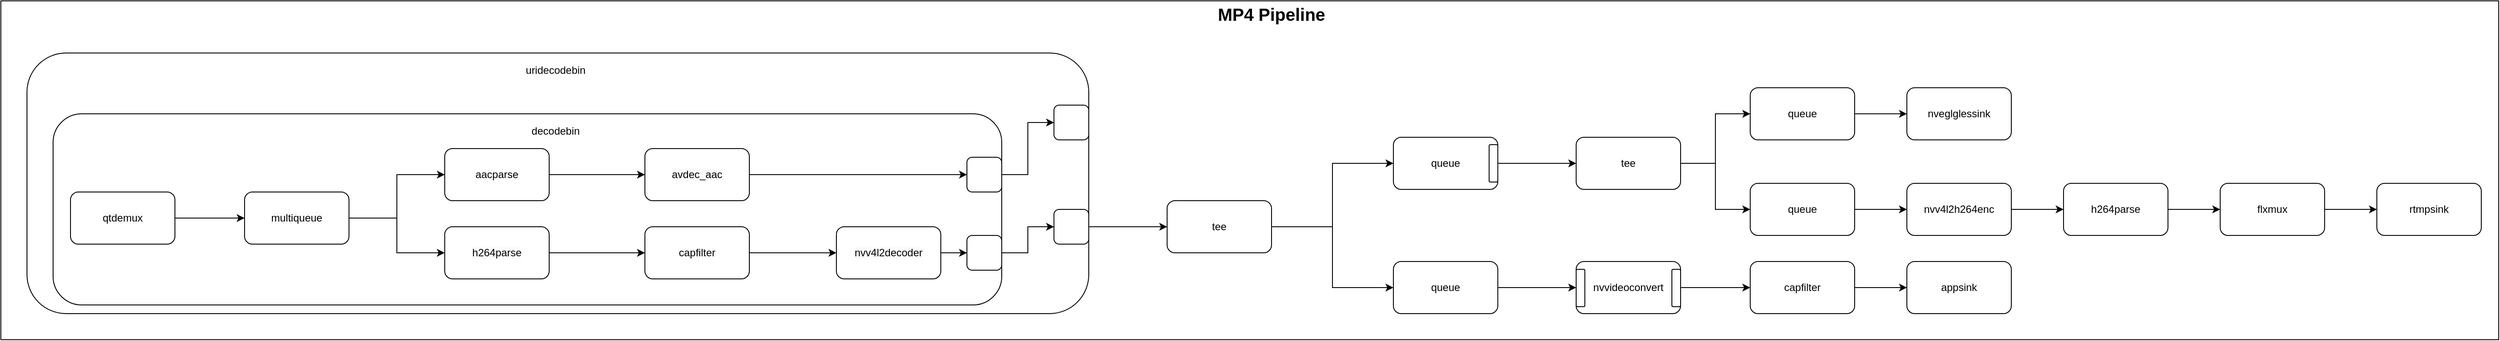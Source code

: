 <mxfile version="20.8.18" type="device" pages="3"><diagram name="uridecodebin-mp4" id="toqOOrxfBgT-9DLjGlTP"><mxGraphModel dx="2796" dy="1153" grid="1" gridSize="10" guides="1" tooltips="1" connect="1" arrows="1" fold="1" page="1" pageScale="1" pageWidth="850" pageHeight="1100" math="0" shadow="0"><root><mxCell id="0"/><mxCell id="1" parent="0"/><mxCell id="U1ONyb5H_B7vG9m-cHvO-68" value="" style="rounded=0;whiteSpace=wrap;html=1;" parent="1" vertex="1"><mxGeometry x="-330" y="130" width="2870" height="390" as="geometry"/></mxCell><mxCell id="U1ONyb5H_B7vG9m-cHvO-1" value="" style="rounded=1;whiteSpace=wrap;html=1;" parent="1" vertex="1"><mxGeometry x="-300" y="190" width="1220" height="300" as="geometry"/></mxCell><mxCell id="U1ONyb5H_B7vG9m-cHvO-2" value="" style="rounded=1;whiteSpace=wrap;html=1;" parent="1" vertex="1"><mxGeometry x="-270" y="260" width="1090" height="220" as="geometry"/></mxCell><mxCell id="U1ONyb5H_B7vG9m-cHvO-16" value="" style="rounded=1;whiteSpace=wrap;html=1;" parent="1" vertex="1"><mxGeometry x="780" y="310" width="40" height="40" as="geometry"/></mxCell><mxCell id="U1ONyb5H_B7vG9m-cHvO-17" value="" style="rounded=1;whiteSpace=wrap;html=1;" parent="1" vertex="1"><mxGeometry x="780" y="400" width="40" height="40" as="geometry"/></mxCell><mxCell id="U1ONyb5H_B7vG9m-cHvO-19" style="edgeStyle=orthogonalEdgeStyle;rounded=0;orthogonalLoop=1;jettySize=auto;html=1;exitX=1;exitY=0.5;exitDx=0;exitDy=0;" parent="1" source="U1ONyb5H_B7vG9m-cHvO-164" target="U1ONyb5H_B7vG9m-cHvO-17" edge="1"><mxGeometry relative="1" as="geometry"><mxPoint x="750" y="419.941" as="sourcePoint"/></mxGeometry></mxCell><mxCell id="U1ONyb5H_B7vG9m-cHvO-21" value="" style="rounded=1;whiteSpace=wrap;html=1;" parent="1" vertex="1"><mxGeometry x="880" y="250" width="40" height="40" as="geometry"/></mxCell><mxCell id="U1ONyb5H_B7vG9m-cHvO-23" style="edgeStyle=orthogonalEdgeStyle;rounded=0;orthogonalLoop=1;jettySize=auto;html=1;entryX=0;entryY=0.5;entryDx=0;entryDy=0;" parent="1" source="U1ONyb5H_B7vG9m-cHvO-16" target="U1ONyb5H_B7vG9m-cHvO-21" edge="1"><mxGeometry relative="1" as="geometry"/></mxCell><mxCell id="U1ONyb5H_B7vG9m-cHvO-22" value="" style="rounded=1;whiteSpace=wrap;html=1;" parent="1" vertex="1"><mxGeometry x="880" y="370" width="40" height="40" as="geometry"/></mxCell><mxCell id="U1ONyb5H_B7vG9m-cHvO-24" style="edgeStyle=orthogonalEdgeStyle;rounded=0;orthogonalLoop=1;jettySize=auto;html=1;entryX=0;entryY=0.5;entryDx=0;entryDy=0;" parent="1" source="U1ONyb5H_B7vG9m-cHvO-17" target="U1ONyb5H_B7vG9m-cHvO-22" edge="1"><mxGeometry relative="1" as="geometry"/></mxCell><mxCell id="U1ONyb5H_B7vG9m-cHvO-25" value="tee" style="rounded=1;whiteSpace=wrap;html=1;" parent="1" vertex="1"><mxGeometry x="1010" y="360" width="120" height="60" as="geometry"/></mxCell><mxCell id="U1ONyb5H_B7vG9m-cHvO-26" style="edgeStyle=orthogonalEdgeStyle;rounded=0;orthogonalLoop=1;jettySize=auto;html=1;entryX=0;entryY=0.5;entryDx=0;entryDy=0;" parent="1" source="U1ONyb5H_B7vG9m-cHvO-22" target="U1ONyb5H_B7vG9m-cHvO-25" edge="1"><mxGeometry relative="1" as="geometry"/></mxCell><mxCell id="U1ONyb5H_B7vG9m-cHvO-27" value="uridecodebin" style="text;html=1;strokeColor=none;fillColor=none;align=center;verticalAlign=middle;whiteSpace=wrap;rounded=0;" parent="1" vertex="1"><mxGeometry x="230" y="190" width="155" height="40" as="geometry"/></mxCell><mxCell id="U1ONyb5H_B7vG9m-cHvO-28" value="decodebin" style="text;html=1;strokeColor=none;fillColor=none;align=center;verticalAlign=middle;whiteSpace=wrap;rounded=0;" parent="1" vertex="1"><mxGeometry x="230" y="260" width="155" height="40" as="geometry"/></mxCell><mxCell id="U1ONyb5H_B7vG9m-cHvO-30" value="queue" style="rounded=1;whiteSpace=wrap;html=1;" parent="1" vertex="1"><mxGeometry x="1270" y="287" width="120" height="60" as="geometry"/></mxCell><mxCell id="U1ONyb5H_B7vG9m-cHvO-33" style="edgeStyle=orthogonalEdgeStyle;rounded=0;orthogonalLoop=1;jettySize=auto;html=1;entryX=0;entryY=0.5;entryDx=0;entryDy=0;" parent="1" source="U1ONyb5H_B7vG9m-cHvO-25" target="U1ONyb5H_B7vG9m-cHvO-30" edge="1"><mxGeometry relative="1" as="geometry"/></mxCell><mxCell id="U1ONyb5H_B7vG9m-cHvO-31" value="queue" style="rounded=1;whiteSpace=wrap;html=1;" parent="1" vertex="1"><mxGeometry x="1270" y="430" width="120" height="60" as="geometry"/></mxCell><mxCell id="U1ONyb5H_B7vG9m-cHvO-34" style="edgeStyle=orthogonalEdgeStyle;rounded=0;orthogonalLoop=1;jettySize=auto;html=1;entryX=0;entryY=0.5;entryDx=0;entryDy=0;" parent="1" source="U1ONyb5H_B7vG9m-cHvO-25" target="U1ONyb5H_B7vG9m-cHvO-31" edge="1"><mxGeometry relative="1" as="geometry"/></mxCell><mxCell id="U1ONyb5H_B7vG9m-cHvO-36" value="tee" style="rounded=1;whiteSpace=wrap;html=1;" parent="1" vertex="1"><mxGeometry x="1480" y="287" width="120" height="60" as="geometry"/></mxCell><mxCell id="U1ONyb5H_B7vG9m-cHvO-37" style="edgeStyle=orthogonalEdgeStyle;rounded=0;orthogonalLoop=1;jettySize=auto;html=1;entryX=0;entryY=0.5;entryDx=0;entryDy=0;" parent="1" source="U1ONyb5H_B7vG9m-cHvO-30" target="U1ONyb5H_B7vG9m-cHvO-36" edge="1"><mxGeometry relative="1" as="geometry"/></mxCell><mxCell id="U1ONyb5H_B7vG9m-cHvO-38" value="nvvideoconvert" style="rounded=1;whiteSpace=wrap;html=1;" parent="1" vertex="1"><mxGeometry x="1480" y="430" width="120" height="60" as="geometry"/></mxCell><mxCell id="U1ONyb5H_B7vG9m-cHvO-39" style="edgeStyle=orthogonalEdgeStyle;rounded=0;orthogonalLoop=1;jettySize=auto;html=1;entryX=0;entryY=0.5;entryDx=0;entryDy=0;" parent="1" source="U1ONyb5H_B7vG9m-cHvO-31" target="U1ONyb5H_B7vG9m-cHvO-38" edge="1"><mxGeometry relative="1" as="geometry"/></mxCell><mxCell id="U1ONyb5H_B7vG9m-cHvO-40" value="nveglglessink" style="rounded=1;whiteSpace=wrap;html=1;" parent="1" vertex="1"><mxGeometry x="1860" y="230" width="120" height="60" as="geometry"/></mxCell><mxCell id="U1ONyb5H_B7vG9m-cHvO-41" value="capfilter" style="rounded=1;whiteSpace=wrap;html=1;" parent="1" vertex="1"><mxGeometry x="1680" y="430" width="120" height="60" as="geometry"/></mxCell><mxCell id="U1ONyb5H_B7vG9m-cHvO-59" style="edgeStyle=orthogonalEdgeStyle;rounded=0;orthogonalLoop=1;jettySize=auto;html=1;" parent="1" source="U1ONyb5H_B7vG9m-cHvO-38" target="U1ONyb5H_B7vG9m-cHvO-41" edge="1"><mxGeometry relative="1" as="geometry"/></mxCell><mxCell id="U1ONyb5H_B7vG9m-cHvO-50" style="edgeStyle=orthogonalEdgeStyle;rounded=0;orthogonalLoop=1;jettySize=auto;html=1;entryX=0;entryY=0.5;entryDx=0;entryDy=0;" parent="1" source="U1ONyb5H_B7vG9m-cHvO-46" target="U1ONyb5H_B7vG9m-cHvO-40" edge="1"><mxGeometry relative="1" as="geometry"/></mxCell><mxCell id="U1ONyb5H_B7vG9m-cHvO-46" value="queue" style="rounded=1;whiteSpace=wrap;html=1;" parent="1" vertex="1"><mxGeometry x="1680" y="230" width="120" height="60" as="geometry"/></mxCell><mxCell id="U1ONyb5H_B7vG9m-cHvO-48" style="edgeStyle=orthogonalEdgeStyle;rounded=0;orthogonalLoop=1;jettySize=auto;html=1;entryX=0;entryY=0.5;entryDx=0;entryDy=0;" parent="1" source="U1ONyb5H_B7vG9m-cHvO-36" target="U1ONyb5H_B7vG9m-cHvO-46" edge="1"><mxGeometry relative="1" as="geometry"/></mxCell><mxCell id="U1ONyb5H_B7vG9m-cHvO-47" value="queue" style="rounded=1;whiteSpace=wrap;html=1;" parent="1" vertex="1"><mxGeometry x="1680" y="340" width="120" height="60" as="geometry"/></mxCell><mxCell id="U1ONyb5H_B7vG9m-cHvO-49" style="edgeStyle=orthogonalEdgeStyle;rounded=0;orthogonalLoop=1;jettySize=auto;html=1;" parent="1" source="U1ONyb5H_B7vG9m-cHvO-36" target="U1ONyb5H_B7vG9m-cHvO-47" edge="1"><mxGeometry relative="1" as="geometry"/></mxCell><mxCell id="U1ONyb5H_B7vG9m-cHvO-51" value="nvv4l2h264enc" style="rounded=1;whiteSpace=wrap;html=1;" parent="1" vertex="1"><mxGeometry x="1860" y="340" width="120" height="60" as="geometry"/></mxCell><mxCell id="U1ONyb5H_B7vG9m-cHvO-52" style="edgeStyle=orthogonalEdgeStyle;rounded=0;orthogonalLoop=1;jettySize=auto;html=1;entryX=0;entryY=0.5;entryDx=0;entryDy=0;" parent="1" source="U1ONyb5H_B7vG9m-cHvO-47" target="U1ONyb5H_B7vG9m-cHvO-51" edge="1"><mxGeometry relative="1" as="geometry"/></mxCell><mxCell id="U1ONyb5H_B7vG9m-cHvO-53" value="h264parse" style="rounded=1;whiteSpace=wrap;html=1;" parent="1" vertex="1"><mxGeometry x="2040" y="340" width="120" height="60" as="geometry"/></mxCell><mxCell id="U1ONyb5H_B7vG9m-cHvO-54" style="edgeStyle=orthogonalEdgeStyle;rounded=0;orthogonalLoop=1;jettySize=auto;html=1;" parent="1" source="U1ONyb5H_B7vG9m-cHvO-51" target="U1ONyb5H_B7vG9m-cHvO-53" edge="1"><mxGeometry relative="1" as="geometry"/></mxCell><mxCell id="U1ONyb5H_B7vG9m-cHvO-55" value="flxmux" style="rounded=1;whiteSpace=wrap;html=1;" parent="1" vertex="1"><mxGeometry x="2220" y="340" width="120" height="60" as="geometry"/></mxCell><mxCell id="U1ONyb5H_B7vG9m-cHvO-57" style="edgeStyle=orthogonalEdgeStyle;rounded=0;orthogonalLoop=1;jettySize=auto;html=1;entryX=0;entryY=0.5;entryDx=0;entryDy=0;" parent="1" source="U1ONyb5H_B7vG9m-cHvO-53" target="U1ONyb5H_B7vG9m-cHvO-55" edge="1"><mxGeometry relative="1" as="geometry"/></mxCell><mxCell id="U1ONyb5H_B7vG9m-cHvO-56" value="rtmpsink" style="rounded=1;whiteSpace=wrap;html=1;" parent="1" vertex="1"><mxGeometry x="2400" y="340" width="120" height="60" as="geometry"/></mxCell><mxCell id="U1ONyb5H_B7vG9m-cHvO-58" style="edgeStyle=orthogonalEdgeStyle;rounded=0;orthogonalLoop=1;jettySize=auto;html=1;" parent="1" source="U1ONyb5H_B7vG9m-cHvO-55" target="U1ONyb5H_B7vG9m-cHvO-56" edge="1"><mxGeometry relative="1" as="geometry"/></mxCell><mxCell id="U1ONyb5H_B7vG9m-cHvO-60" value="appsink" style="rounded=1;whiteSpace=wrap;html=1;" parent="1" vertex="1"><mxGeometry x="1860" y="430" width="120" height="60" as="geometry"/></mxCell><mxCell id="U1ONyb5H_B7vG9m-cHvO-61" style="edgeStyle=orthogonalEdgeStyle;rounded=0;orthogonalLoop=1;jettySize=auto;html=1;" parent="1" source="U1ONyb5H_B7vG9m-cHvO-41" target="U1ONyb5H_B7vG9m-cHvO-60" edge="1"><mxGeometry relative="1" as="geometry"/></mxCell><mxCell id="U1ONyb5H_B7vG9m-cHvO-63" value="" style="rounded=1;whiteSpace=wrap;html=1;" parent="1" vertex="1"><mxGeometry x="1590" y="439" width="10" height="43" as="geometry"/></mxCell><mxCell id="U1ONyb5H_B7vG9m-cHvO-65" value="" style="rounded=1;whiteSpace=wrap;html=1;" parent="1" vertex="1"><mxGeometry x="1480" y="439" width="10" height="43" as="geometry"/></mxCell><mxCell id="U1ONyb5H_B7vG9m-cHvO-67" value="" style="rounded=1;whiteSpace=wrap;html=1;" parent="1" vertex="1"><mxGeometry x="1380" y="295.5" width="10" height="43" as="geometry"/></mxCell><mxCell id="U1ONyb5H_B7vG9m-cHvO-69" value="MP4 Pipeline" style="text;html=1;strokeColor=none;fillColor=none;align=center;verticalAlign=middle;whiteSpace=wrap;rounded=0;fontStyle=1;fontSize=20;" parent="1" vertex="1"><mxGeometry x="1050" y="130" width="160" height="30" as="geometry"/></mxCell><mxCell id="U1ONyb5H_B7vG9m-cHvO-152" value="&lt;span style=&quot;color: rgb(0, 0, 0); font-family: Helvetica; font-size: 12px; font-style: normal; font-variant-ligatures: normal; font-variant-caps: normal; font-weight: 400; letter-spacing: normal; orphans: 2; text-align: center; text-indent: 0px; text-transform: none; widows: 2; word-spacing: 0px; -webkit-text-stroke-width: 0px; background-color: rgb(251, 251, 251); text-decoration-thickness: initial; text-decoration-style: initial; text-decoration-color: initial; float: none; display: inline !important;&quot;&gt;qtdemux&lt;/span&gt;" style="rounded=1;whiteSpace=wrap;html=1;fontSize=12;" parent="1" vertex="1"><mxGeometry x="-250" y="350" width="120" height="60" as="geometry"/></mxCell><mxCell id="U1ONyb5H_B7vG9m-cHvO-153" value="&lt;span style=&quot;color: rgb(0, 0, 0); font-family: Helvetica; font-size: 12px; font-style: normal; font-variant-ligatures: normal; font-variant-caps: normal; font-weight: 400; letter-spacing: normal; orphans: 2; text-align: center; text-indent: 0px; text-transform: none; widows: 2; word-spacing: 0px; -webkit-text-stroke-width: 0px; background-color: rgb(251, 251, 251); text-decoration-thickness: initial; text-decoration-style: initial; text-decoration-color: initial; float: none; display: inline !important;&quot;&gt;multiqueue&lt;/span&gt;" style="rounded=1;whiteSpace=wrap;html=1;fontSize=12;" parent="1" vertex="1"><mxGeometry x="-50" y="350" width="120" height="60" as="geometry"/></mxCell><mxCell id="U1ONyb5H_B7vG9m-cHvO-154" style="edgeStyle=orthogonalEdgeStyle;rounded=0;orthogonalLoop=1;jettySize=auto;html=1;fontSize=12;" parent="1" source="U1ONyb5H_B7vG9m-cHvO-152" target="U1ONyb5H_B7vG9m-cHvO-153" edge="1"><mxGeometry relative="1" as="geometry"/></mxCell><mxCell id="U1ONyb5H_B7vG9m-cHvO-155" value="aacparse" style="rounded=1;whiteSpace=wrap;html=1;fontSize=12;" parent="1" vertex="1"><mxGeometry x="180" y="300" width="120" height="60" as="geometry"/></mxCell><mxCell id="U1ONyb5H_B7vG9m-cHvO-156" style="edgeStyle=orthogonalEdgeStyle;rounded=0;orthogonalLoop=1;jettySize=auto;html=1;entryX=0;entryY=0.5;entryDx=0;entryDy=0;fontSize=12;" parent="1" source="U1ONyb5H_B7vG9m-cHvO-153" target="U1ONyb5H_B7vG9m-cHvO-155" edge="1"><mxGeometry relative="1" as="geometry"/></mxCell><mxCell id="U1ONyb5H_B7vG9m-cHvO-159" style="edgeStyle=orthogonalEdgeStyle;rounded=0;orthogonalLoop=1;jettySize=auto;html=1;fontSize=12;" parent="1" source="U1ONyb5H_B7vG9m-cHvO-157" target="U1ONyb5H_B7vG9m-cHvO-16" edge="1"><mxGeometry relative="1" as="geometry"/></mxCell><mxCell id="U1ONyb5H_B7vG9m-cHvO-157" value="&lt;span style=&quot;color: rgb(0, 0, 0); font-family: Helvetica; font-size: 12px; font-style: normal; font-variant-ligatures: normal; font-variant-caps: normal; font-weight: 400; letter-spacing: normal; orphans: 2; text-align: center; text-indent: 0px; text-transform: none; widows: 2; word-spacing: 0px; -webkit-text-stroke-width: 0px; background-color: rgb(251, 251, 251); text-decoration-thickness: initial; text-decoration-style: initial; text-decoration-color: initial; float: none; display: inline !important;&quot;&gt;avdec_aac&lt;/span&gt;" style="rounded=1;whiteSpace=wrap;html=1;fontSize=12;" parent="1" vertex="1"><mxGeometry x="410" y="300" width="120" height="60" as="geometry"/></mxCell><mxCell id="U1ONyb5H_B7vG9m-cHvO-158" style="edgeStyle=orthogonalEdgeStyle;rounded=0;orthogonalLoop=1;jettySize=auto;html=1;fontSize=12;" parent="1" source="U1ONyb5H_B7vG9m-cHvO-155" target="U1ONyb5H_B7vG9m-cHvO-157" edge="1"><mxGeometry relative="1" as="geometry"/></mxCell><mxCell id="U1ONyb5H_B7vG9m-cHvO-160" value="&lt;span style=&quot;color: rgb(0, 0, 0); font-family: Helvetica; font-size: 12px; font-style: normal; font-variant-ligatures: normal; font-variant-caps: normal; font-weight: 400; letter-spacing: normal; orphans: 2; text-align: center; text-indent: 0px; text-transform: none; widows: 2; word-spacing: 0px; -webkit-text-stroke-width: 0px; background-color: rgb(251, 251, 251); text-decoration-thickness: initial; text-decoration-style: initial; text-decoration-color: initial; float: none; display: inline !important;&quot;&gt;h264parse&lt;/span&gt;" style="rounded=1;whiteSpace=wrap;html=1;fontSize=12;" parent="1" vertex="1"><mxGeometry x="180" y="390" width="120" height="60" as="geometry"/></mxCell><mxCell id="U1ONyb5H_B7vG9m-cHvO-161" style="edgeStyle=orthogonalEdgeStyle;rounded=0;orthogonalLoop=1;jettySize=auto;html=1;entryX=0;entryY=0.5;entryDx=0;entryDy=0;fontSize=12;" parent="1" source="U1ONyb5H_B7vG9m-cHvO-153" target="U1ONyb5H_B7vG9m-cHvO-160" edge="1"><mxGeometry relative="1" as="geometry"/></mxCell><mxCell id="U1ONyb5H_B7vG9m-cHvO-163" value="capfilter" style="rounded=1;whiteSpace=wrap;html=1;" parent="1" vertex="1"><mxGeometry x="410" y="390" width="120" height="60" as="geometry"/></mxCell><mxCell id="U1ONyb5H_B7vG9m-cHvO-162" style="edgeStyle=orthogonalEdgeStyle;rounded=0;orthogonalLoop=1;jettySize=auto;html=1;entryX=0;entryY=0.5;entryDx=0;entryDy=0;fontSize=12;" parent="1" source="U1ONyb5H_B7vG9m-cHvO-160" target="U1ONyb5H_B7vG9m-cHvO-163" edge="1"><mxGeometry relative="1" as="geometry"><mxPoint x="410" y="420.0" as="targetPoint"/></mxGeometry></mxCell><mxCell id="U1ONyb5H_B7vG9m-cHvO-164" value="&lt;span style=&quot;color: rgb(0, 0, 0); font-family: Helvetica; font-size: 12px; font-style: normal; font-variant-ligatures: normal; font-variant-caps: normal; font-weight: 400; letter-spacing: normal; orphans: 2; text-align: center; text-indent: 0px; text-transform: none; widows: 2; word-spacing: 0px; -webkit-text-stroke-width: 0px; background-color: rgb(251, 251, 251); text-decoration-thickness: initial; text-decoration-style: initial; text-decoration-color: initial; float: none; display: inline !important;&quot;&gt;nvv4l2decoder&lt;/span&gt;" style="rounded=1;whiteSpace=wrap;html=1;fontSize=12;" parent="1" vertex="1"><mxGeometry x="630" y="390" width="120" height="60" as="geometry"/></mxCell><mxCell id="U1ONyb5H_B7vG9m-cHvO-45" style="edgeStyle=orthogonalEdgeStyle;rounded=0;orthogonalLoop=1;jettySize=auto;html=1;entryX=0;entryY=0.5;entryDx=0;entryDy=0;" parent="1" source="U1ONyb5H_B7vG9m-cHvO-163" target="U1ONyb5H_B7vG9m-cHvO-164" edge="1"><mxGeometry relative="1" as="geometry"><mxPoint x="530" y="420.0" as="sourcePoint"/><mxPoint x="630" y="420.0" as="targetPoint"/></mxGeometry></mxCell></root></mxGraphModel></diagram><diagram id="XHdN5kt37weYlCsPPYHX" name="uridecodebin-rtsp"><mxGraphModel dx="2212" dy="807" grid="1" gridSize="10" guides="1" tooltips="1" connect="1" arrows="1" fold="1" page="1" pageScale="1" pageWidth="850" pageHeight="1100" math="0" shadow="0"><root><mxCell id="0"/><mxCell id="1" parent="0"/><mxCell id="mXz1Wl4EQtzwCJIWCkFk-1" value="" style="group" parent="1" vertex="1" connectable="0"><mxGeometry x="-240" y="710" width="2920" height="400" as="geometry"/></mxCell><mxCell id="mXz1Wl4EQtzwCJIWCkFk-2" value="" style="rounded=0;whiteSpace=wrap;html=1;" parent="mXz1Wl4EQtzwCJIWCkFk-1" vertex="1"><mxGeometry width="2920" height="400" as="geometry"/></mxCell><mxCell id="mXz1Wl4EQtzwCJIWCkFk-3" value="" style="rounded=1;whiteSpace=wrap;html=1;" parent="mXz1Wl4EQtzwCJIWCkFk-1" vertex="1"><mxGeometry x="50" y="60" width="1290" height="310" as="geometry"/></mxCell><mxCell id="mXz1Wl4EQtzwCJIWCkFk-4" value="" style="rounded=1;whiteSpace=wrap;html=1;" parent="mXz1Wl4EQtzwCJIWCkFk-1" vertex="1"><mxGeometry x="250" y="130" width="960" height="230" as="geometry"/></mxCell><mxCell id="mXz1Wl4EQtzwCJIWCkFk-5" value="" style="rounded=1;whiteSpace=wrap;html=1;" parent="mXz1Wl4EQtzwCJIWCkFk-1" vertex="1"><mxGeometry x="1170" y="180" width="40" height="40" as="geometry"/></mxCell><mxCell id="mXz1Wl4EQtzwCJIWCkFk-6" style="edgeStyle=orthogonalEdgeStyle;rounded=0;orthogonalLoop=1;jettySize=auto;html=1;" parent="mXz1Wl4EQtzwCJIWCkFk-1" source="mXz1Wl4EQtzwCJIWCkFk-53" target="mXz1Wl4EQtzwCJIWCkFk-5" edge="1"><mxGeometry relative="1" as="geometry"><mxPoint x="950" y="200" as="sourcePoint"/></mxGeometry></mxCell><mxCell id="mXz1Wl4EQtzwCJIWCkFk-7" value="" style="rounded=1;whiteSpace=wrap;html=1;" parent="mXz1Wl4EQtzwCJIWCkFk-1" vertex="1"><mxGeometry x="1170" y="269" width="40" height="40" as="geometry"/></mxCell><mxCell id="mXz1Wl4EQtzwCJIWCkFk-8" value="" style="rounded=1;whiteSpace=wrap;html=1;" parent="mXz1Wl4EQtzwCJIWCkFk-1" vertex="1"><mxGeometry x="1300" y="140" width="40" height="40" as="geometry"/></mxCell><mxCell id="mXz1Wl4EQtzwCJIWCkFk-9" style="edgeStyle=orthogonalEdgeStyle;rounded=0;orthogonalLoop=1;jettySize=auto;html=1;entryX=0;entryY=0.5;entryDx=0;entryDy=0;" parent="mXz1Wl4EQtzwCJIWCkFk-1" source="mXz1Wl4EQtzwCJIWCkFk-5" target="mXz1Wl4EQtzwCJIWCkFk-8" edge="1"><mxGeometry relative="1" as="geometry"/></mxCell><mxCell id="mXz1Wl4EQtzwCJIWCkFk-10" value="" style="rounded=1;whiteSpace=wrap;html=1;" parent="mXz1Wl4EQtzwCJIWCkFk-1" vertex="1"><mxGeometry x="1300" y="240" width="40" height="40" as="geometry"/></mxCell><mxCell id="mXz1Wl4EQtzwCJIWCkFk-11" style="edgeStyle=orthogonalEdgeStyle;rounded=0;orthogonalLoop=1;jettySize=auto;html=1;entryX=0;entryY=0.5;entryDx=0;entryDy=0;" parent="mXz1Wl4EQtzwCJIWCkFk-1" source="mXz1Wl4EQtzwCJIWCkFk-7" target="mXz1Wl4EQtzwCJIWCkFk-10" edge="1"><mxGeometry relative="1" as="geometry"/></mxCell><mxCell id="mXz1Wl4EQtzwCJIWCkFk-12" value="tee" style="rounded=1;whiteSpace=wrap;html=1;" parent="mXz1Wl4EQtzwCJIWCkFk-1" vertex="1"><mxGeometry x="1420" y="230" width="120" height="60" as="geometry"/></mxCell><mxCell id="mXz1Wl4EQtzwCJIWCkFk-13" style="edgeStyle=orthogonalEdgeStyle;rounded=0;orthogonalLoop=1;jettySize=auto;html=1;entryX=0;entryY=0.5;entryDx=0;entryDy=0;" parent="mXz1Wl4EQtzwCJIWCkFk-1" source="mXz1Wl4EQtzwCJIWCkFk-10" target="mXz1Wl4EQtzwCJIWCkFk-12" edge="1"><mxGeometry relative="1" as="geometry"/></mxCell><mxCell id="mXz1Wl4EQtzwCJIWCkFk-14" value="uridecodebin" style="text;html=1;strokeColor=none;fillColor=none;align=center;verticalAlign=middle;whiteSpace=wrap;rounded=0;" parent="mXz1Wl4EQtzwCJIWCkFk-1" vertex="1"><mxGeometry x="750" y="60" width="155" height="40" as="geometry"/></mxCell><mxCell id="mXz1Wl4EQtzwCJIWCkFk-15" value="decodebin" style="text;html=1;strokeColor=none;fillColor=none;align=center;verticalAlign=middle;whiteSpace=wrap;rounded=0;" parent="mXz1Wl4EQtzwCJIWCkFk-1" vertex="1"><mxGeometry x="750" y="130" width="155" height="40" as="geometry"/></mxCell><mxCell id="mXz1Wl4EQtzwCJIWCkFk-16" value="queue" style="rounded=1;whiteSpace=wrap;html=1;" parent="mXz1Wl4EQtzwCJIWCkFk-1" vertex="1"><mxGeometry x="1650" y="157" width="120" height="60" as="geometry"/></mxCell><mxCell id="mXz1Wl4EQtzwCJIWCkFk-17" style="edgeStyle=orthogonalEdgeStyle;rounded=0;orthogonalLoop=1;jettySize=auto;html=1;entryX=0;entryY=0.5;entryDx=0;entryDy=0;" parent="mXz1Wl4EQtzwCJIWCkFk-1" source="mXz1Wl4EQtzwCJIWCkFk-12" target="mXz1Wl4EQtzwCJIWCkFk-16" edge="1"><mxGeometry relative="1" as="geometry"/></mxCell><mxCell id="mXz1Wl4EQtzwCJIWCkFk-18" value="queue" style="rounded=1;whiteSpace=wrap;html=1;" parent="mXz1Wl4EQtzwCJIWCkFk-1" vertex="1"><mxGeometry x="1650" y="300" width="120" height="60" as="geometry"/></mxCell><mxCell id="mXz1Wl4EQtzwCJIWCkFk-19" style="edgeStyle=orthogonalEdgeStyle;rounded=0;orthogonalLoop=1;jettySize=auto;html=1;entryX=0;entryY=0.5;entryDx=0;entryDy=0;" parent="mXz1Wl4EQtzwCJIWCkFk-1" source="mXz1Wl4EQtzwCJIWCkFk-12" target="mXz1Wl4EQtzwCJIWCkFk-18" edge="1"><mxGeometry relative="1" as="geometry"/></mxCell><mxCell id="mXz1Wl4EQtzwCJIWCkFk-20" value="tee" style="rounded=1;whiteSpace=wrap;html=1;" parent="mXz1Wl4EQtzwCJIWCkFk-1" vertex="1"><mxGeometry x="1860" y="157" width="120" height="60" as="geometry"/></mxCell><mxCell id="mXz1Wl4EQtzwCJIWCkFk-21" style="edgeStyle=orthogonalEdgeStyle;rounded=0;orthogonalLoop=1;jettySize=auto;html=1;entryX=0;entryY=0.5;entryDx=0;entryDy=0;" parent="mXz1Wl4EQtzwCJIWCkFk-1" source="mXz1Wl4EQtzwCJIWCkFk-16" target="mXz1Wl4EQtzwCJIWCkFk-20" edge="1"><mxGeometry relative="1" as="geometry"/></mxCell><mxCell id="mXz1Wl4EQtzwCJIWCkFk-22" value="nvvideoconvert" style="rounded=1;whiteSpace=wrap;html=1;" parent="mXz1Wl4EQtzwCJIWCkFk-1" vertex="1"><mxGeometry x="1860" y="300" width="120" height="60" as="geometry"/></mxCell><mxCell id="mXz1Wl4EQtzwCJIWCkFk-23" style="edgeStyle=orthogonalEdgeStyle;rounded=0;orthogonalLoop=1;jettySize=auto;html=1;entryX=0;entryY=0.5;entryDx=0;entryDy=0;" parent="mXz1Wl4EQtzwCJIWCkFk-1" source="mXz1Wl4EQtzwCJIWCkFk-18" target="mXz1Wl4EQtzwCJIWCkFk-22" edge="1"><mxGeometry relative="1" as="geometry"/></mxCell><mxCell id="mXz1Wl4EQtzwCJIWCkFk-24" value="nveglglessink" style="rounded=1;whiteSpace=wrap;html=1;" parent="mXz1Wl4EQtzwCJIWCkFk-1" vertex="1"><mxGeometry x="2240" y="100" width="120" height="60" as="geometry"/></mxCell><mxCell id="mXz1Wl4EQtzwCJIWCkFk-25" value="capfilter" style="rounded=1;whiteSpace=wrap;html=1;" parent="mXz1Wl4EQtzwCJIWCkFk-1" vertex="1"><mxGeometry x="2060" y="300" width="120" height="60" as="geometry"/></mxCell><mxCell id="mXz1Wl4EQtzwCJIWCkFk-26" style="edgeStyle=orthogonalEdgeStyle;rounded=0;orthogonalLoop=1;jettySize=auto;html=1;" parent="mXz1Wl4EQtzwCJIWCkFk-1" source="mXz1Wl4EQtzwCJIWCkFk-22" target="mXz1Wl4EQtzwCJIWCkFk-25" edge="1"><mxGeometry relative="1" as="geometry"/></mxCell><mxCell id="mXz1Wl4EQtzwCJIWCkFk-27" style="edgeStyle=orthogonalEdgeStyle;rounded=0;orthogonalLoop=1;jettySize=auto;html=1;entryX=0;entryY=0.5;entryDx=0;entryDy=0;" parent="mXz1Wl4EQtzwCJIWCkFk-1" source="mXz1Wl4EQtzwCJIWCkFk-28" target="mXz1Wl4EQtzwCJIWCkFk-24" edge="1"><mxGeometry relative="1" as="geometry"/></mxCell><mxCell id="mXz1Wl4EQtzwCJIWCkFk-28" value="queue" style="rounded=1;whiteSpace=wrap;html=1;" parent="mXz1Wl4EQtzwCJIWCkFk-1" vertex="1"><mxGeometry x="2060" y="100" width="120" height="60" as="geometry"/></mxCell><mxCell id="mXz1Wl4EQtzwCJIWCkFk-29" style="edgeStyle=orthogonalEdgeStyle;rounded=0;orthogonalLoop=1;jettySize=auto;html=1;entryX=0;entryY=0.5;entryDx=0;entryDy=0;" parent="mXz1Wl4EQtzwCJIWCkFk-1" source="mXz1Wl4EQtzwCJIWCkFk-20" target="mXz1Wl4EQtzwCJIWCkFk-28" edge="1"><mxGeometry relative="1" as="geometry"/></mxCell><mxCell id="mXz1Wl4EQtzwCJIWCkFk-30" value="queue" style="rounded=1;whiteSpace=wrap;html=1;" parent="mXz1Wl4EQtzwCJIWCkFk-1" vertex="1"><mxGeometry x="2060" y="210" width="120" height="60" as="geometry"/></mxCell><mxCell id="mXz1Wl4EQtzwCJIWCkFk-31" style="edgeStyle=orthogonalEdgeStyle;rounded=0;orthogonalLoop=1;jettySize=auto;html=1;" parent="mXz1Wl4EQtzwCJIWCkFk-1" source="mXz1Wl4EQtzwCJIWCkFk-20" target="mXz1Wl4EQtzwCJIWCkFk-30" edge="1"><mxGeometry relative="1" as="geometry"/></mxCell><mxCell id="mXz1Wl4EQtzwCJIWCkFk-32" value="nvv4l2h264enc" style="rounded=1;whiteSpace=wrap;html=1;" parent="mXz1Wl4EQtzwCJIWCkFk-1" vertex="1"><mxGeometry x="2240" y="210" width="120" height="60" as="geometry"/></mxCell><mxCell id="mXz1Wl4EQtzwCJIWCkFk-33" style="edgeStyle=orthogonalEdgeStyle;rounded=0;orthogonalLoop=1;jettySize=auto;html=1;entryX=0;entryY=0.5;entryDx=0;entryDy=0;" parent="mXz1Wl4EQtzwCJIWCkFk-1" source="mXz1Wl4EQtzwCJIWCkFk-30" target="mXz1Wl4EQtzwCJIWCkFk-32" edge="1"><mxGeometry relative="1" as="geometry"/></mxCell><mxCell id="mXz1Wl4EQtzwCJIWCkFk-34" value="h264parse" style="rounded=1;whiteSpace=wrap;html=1;" parent="mXz1Wl4EQtzwCJIWCkFk-1" vertex="1"><mxGeometry x="2420" y="210" width="120" height="60" as="geometry"/></mxCell><mxCell id="mXz1Wl4EQtzwCJIWCkFk-35" style="edgeStyle=orthogonalEdgeStyle;rounded=0;orthogonalLoop=1;jettySize=auto;html=1;" parent="mXz1Wl4EQtzwCJIWCkFk-1" source="mXz1Wl4EQtzwCJIWCkFk-32" target="mXz1Wl4EQtzwCJIWCkFk-34" edge="1"><mxGeometry relative="1" as="geometry"/></mxCell><mxCell id="mXz1Wl4EQtzwCJIWCkFk-36" value="flxmux" style="rounded=1;whiteSpace=wrap;html=1;" parent="mXz1Wl4EQtzwCJIWCkFk-1" vertex="1"><mxGeometry x="2600" y="210" width="120" height="60" as="geometry"/></mxCell><mxCell id="mXz1Wl4EQtzwCJIWCkFk-37" style="edgeStyle=orthogonalEdgeStyle;rounded=0;orthogonalLoop=1;jettySize=auto;html=1;entryX=0;entryY=0.5;entryDx=0;entryDy=0;" parent="mXz1Wl4EQtzwCJIWCkFk-1" source="mXz1Wl4EQtzwCJIWCkFk-34" target="mXz1Wl4EQtzwCJIWCkFk-36" edge="1"><mxGeometry relative="1" as="geometry"/></mxCell><mxCell id="mXz1Wl4EQtzwCJIWCkFk-38" value="rtmpsink" style="rounded=1;whiteSpace=wrap;html=1;" parent="mXz1Wl4EQtzwCJIWCkFk-1" vertex="1"><mxGeometry x="2780" y="210" width="120" height="60" as="geometry"/></mxCell><mxCell id="mXz1Wl4EQtzwCJIWCkFk-39" style="edgeStyle=orthogonalEdgeStyle;rounded=0;orthogonalLoop=1;jettySize=auto;html=1;" parent="mXz1Wl4EQtzwCJIWCkFk-1" source="mXz1Wl4EQtzwCJIWCkFk-36" target="mXz1Wl4EQtzwCJIWCkFk-38" edge="1"><mxGeometry relative="1" as="geometry"/></mxCell><mxCell id="mXz1Wl4EQtzwCJIWCkFk-40" value="appsink" style="rounded=1;whiteSpace=wrap;html=1;" parent="mXz1Wl4EQtzwCJIWCkFk-1" vertex="1"><mxGeometry x="2240" y="300" width="120" height="60" as="geometry"/></mxCell><mxCell id="mXz1Wl4EQtzwCJIWCkFk-41" style="edgeStyle=orthogonalEdgeStyle;rounded=0;orthogonalLoop=1;jettySize=auto;html=1;" parent="mXz1Wl4EQtzwCJIWCkFk-1" source="mXz1Wl4EQtzwCJIWCkFk-25" target="mXz1Wl4EQtzwCJIWCkFk-40" edge="1"><mxGeometry relative="1" as="geometry"/></mxCell><mxCell id="mXz1Wl4EQtzwCJIWCkFk-42" value="" style="rounded=1;whiteSpace=wrap;html=1;" parent="mXz1Wl4EQtzwCJIWCkFk-1" vertex="1"><mxGeometry x="1970" y="309" width="10" height="43" as="geometry"/></mxCell><mxCell id="mXz1Wl4EQtzwCJIWCkFk-43" value="" style="rounded=1;whiteSpace=wrap;html=1;" parent="mXz1Wl4EQtzwCJIWCkFk-1" vertex="1"><mxGeometry x="1860" y="309" width="10" height="43" as="geometry"/></mxCell><mxCell id="mXz1Wl4EQtzwCJIWCkFk-44" value="" style="rounded=1;whiteSpace=wrap;html=1;" parent="mXz1Wl4EQtzwCJIWCkFk-1" vertex="1"><mxGeometry x="1760" y="165.5" width="10" height="43" as="geometry"/></mxCell><mxCell id="mXz1Wl4EQtzwCJIWCkFk-45" value="RTSP Pipeline" style="text;html=1;strokeColor=none;fillColor=none;align=center;verticalAlign=middle;whiteSpace=wrap;rounded=0;fontStyle=1;fontSize=20;" parent="mXz1Wl4EQtzwCJIWCkFk-1" vertex="1"><mxGeometry x="1570" width="160" height="30" as="geometry"/></mxCell><mxCell id="mXz1Wl4EQtzwCJIWCkFk-46" value="rtspsrc" style="rounded=1;whiteSpace=wrap;html=1;fontSize=12;" parent="mXz1Wl4EQtzwCJIWCkFk-1" vertex="1"><mxGeometry x="90" y="210" width="120" height="60" as="geometry"/></mxCell><mxCell id="mXz1Wl4EQtzwCJIWCkFk-47" value="rtph264depay" style="rounded=1;whiteSpace=wrap;html=1;fontSize=12;" parent="mXz1Wl4EQtzwCJIWCkFk-1" vertex="1"><mxGeometry x="300" y="260" width="120" height="60" as="geometry"/></mxCell><mxCell id="mXz1Wl4EQtzwCJIWCkFk-48" value="&lt;span style=&quot;color: rgb(0, 0, 0); font-family: Helvetica; font-size: 12px; font-style: normal; font-variant-ligatures: normal; font-variant-caps: normal; font-weight: 400; letter-spacing: normal; orphans: 2; text-align: center; text-indent: 0px; text-transform: none; widows: 2; word-spacing: 0px; -webkit-text-stroke-width: 0px; background-color: rgb(251, 251, 251); text-decoration-thickness: initial; text-decoration-style: initial; text-decoration-color: initial; float: none; display: inline !important;&quot;&gt;h264parse&lt;/span&gt;" style="rounded=1;whiteSpace=wrap;html=1;fontSize=12;" parent="mXz1Wl4EQtzwCJIWCkFk-1" vertex="1"><mxGeometry x="520" y="260" width="120" height="60" as="geometry"/></mxCell><mxCell id="mXz1Wl4EQtzwCJIWCkFk-49" style="edgeStyle=orthogonalEdgeStyle;rounded=0;orthogonalLoop=1;jettySize=auto;html=1;entryX=0;entryY=0.5;entryDx=0;entryDy=0;" parent="mXz1Wl4EQtzwCJIWCkFk-1" source="mXz1Wl4EQtzwCJIWCkFk-47" target="mXz1Wl4EQtzwCJIWCkFk-48" edge="1"><mxGeometry relative="1" as="geometry"><mxPoint x="785" y="290" as="sourcePoint"/><mxPoint x="520" y="290" as="targetPoint"/></mxGeometry></mxCell><mxCell id="mXz1Wl4EQtzwCJIWCkFk-50" value="rtpmp4depay" style="rounded=1;whiteSpace=wrap;html=1;fontSize=12;" parent="mXz1Wl4EQtzwCJIWCkFk-1" vertex="1"><mxGeometry x="300" y="170" width="120" height="60" as="geometry"/></mxCell><mxCell id="mXz1Wl4EQtzwCJIWCkFk-51" value="aacparse" style="rounded=1;whiteSpace=wrap;html=1;fontSize=12;" parent="mXz1Wl4EQtzwCJIWCkFk-1" vertex="1"><mxGeometry x="520" y="170" width="120" height="60" as="geometry"/></mxCell><mxCell id="mXz1Wl4EQtzwCJIWCkFk-52" style="edgeStyle=orthogonalEdgeStyle;rounded=0;orthogonalLoop=1;jettySize=auto;html=1;fontSize=12;" parent="mXz1Wl4EQtzwCJIWCkFk-1" source="mXz1Wl4EQtzwCJIWCkFk-50" target="mXz1Wl4EQtzwCJIWCkFk-51" edge="1"><mxGeometry relative="1" as="geometry"><mxPoint x="665" y="200" as="targetPoint"/></mxGeometry></mxCell><mxCell id="mXz1Wl4EQtzwCJIWCkFk-53" value="&lt;span style=&quot;color: rgb(0, 0, 0); font-family: Helvetica; font-size: 12px; font-style: normal; font-variant-ligatures: normal; font-variant-caps: normal; font-weight: 400; letter-spacing: normal; orphans: 2; text-align: center; text-indent: 0px; text-transform: none; widows: 2; word-spacing: 0px; -webkit-text-stroke-width: 0px; background-color: rgb(251, 251, 251); text-decoration-thickness: initial; text-decoration-style: initial; text-decoration-color: initial; float: none; display: inline !important;&quot;&gt;avdec_aac&lt;/span&gt;" style="rounded=1;whiteSpace=wrap;html=1;fontSize=12;" parent="mXz1Wl4EQtzwCJIWCkFk-1" vertex="1"><mxGeometry x="735" y="170" width="120" height="60" as="geometry"/></mxCell><mxCell id="mXz1Wl4EQtzwCJIWCkFk-54" style="edgeStyle=orthogonalEdgeStyle;rounded=0;orthogonalLoop=1;jettySize=auto;html=1;entryX=0;entryY=0.5;entryDx=0;entryDy=0;fontSize=12;" parent="mXz1Wl4EQtzwCJIWCkFk-1" source="mXz1Wl4EQtzwCJIWCkFk-51" target="mXz1Wl4EQtzwCJIWCkFk-53" edge="1"><mxGeometry relative="1" as="geometry"/></mxCell><mxCell id="mXz1Wl4EQtzwCJIWCkFk-55" value="capfilter" style="rounded=1;whiteSpace=wrap;html=1;" parent="mXz1Wl4EQtzwCJIWCkFk-1" vertex="1"><mxGeometry x="735" y="260" width="120" height="60" as="geometry"/></mxCell><mxCell id="mXz1Wl4EQtzwCJIWCkFk-56" style="edgeStyle=orthogonalEdgeStyle;rounded=0;orthogonalLoop=1;jettySize=auto;html=1;fontSize=12;" parent="mXz1Wl4EQtzwCJIWCkFk-1" source="mXz1Wl4EQtzwCJIWCkFk-48" target="mXz1Wl4EQtzwCJIWCkFk-55" edge="1"><mxGeometry relative="1" as="geometry"/></mxCell><mxCell id="mXz1Wl4EQtzwCJIWCkFk-57" style="edgeStyle=orthogonalEdgeStyle;rounded=0;orthogonalLoop=1;jettySize=auto;html=1;entryX=0;entryY=0.5;entryDx=0;entryDy=0;fontSize=12;" parent="mXz1Wl4EQtzwCJIWCkFk-1" source="mXz1Wl4EQtzwCJIWCkFk-58" target="mXz1Wl4EQtzwCJIWCkFk-7" edge="1"><mxGeometry relative="1" as="geometry"/></mxCell><mxCell id="mXz1Wl4EQtzwCJIWCkFk-58" value="&lt;span style=&quot;color: rgb(0, 0, 0); font-family: Helvetica; font-size: 12px; font-style: normal; font-variant-ligatures: normal; font-variant-caps: normal; font-weight: 400; letter-spacing: normal; orphans: 2; text-align: center; text-indent: 0px; text-transform: none; widows: 2; word-spacing: 0px; -webkit-text-stroke-width: 0px; background-color: rgb(251, 251, 251); text-decoration-thickness: initial; text-decoration-style: initial; text-decoration-color: initial; float: none; display: inline !important;&quot;&gt;nvv4l2decoder&lt;/span&gt;" style="rounded=1;whiteSpace=wrap;html=1;fontSize=12;" parent="mXz1Wl4EQtzwCJIWCkFk-1" vertex="1"><mxGeometry x="950" y="260" width="120" height="60" as="geometry"/></mxCell><mxCell id="mXz1Wl4EQtzwCJIWCkFk-59" style="edgeStyle=orthogonalEdgeStyle;rounded=0;orthogonalLoop=1;jettySize=auto;html=1;entryX=0;entryY=0.5;entryDx=0;entryDy=0;fontSize=12;" parent="mXz1Wl4EQtzwCJIWCkFk-1" source="mXz1Wl4EQtzwCJIWCkFk-55" target="mXz1Wl4EQtzwCJIWCkFk-58" edge="1"><mxGeometry relative="1" as="geometry"/></mxCell></root></mxGraphModel></diagram><diagram id="7lYa1bENBXmohZxXv3_I" name="v4l2src"><mxGraphModel dx="2796" dy="1153" grid="1" gridSize="10" guides="1" tooltips="1" connect="1" arrows="1" fold="1" page="1" pageScale="1" pageWidth="850" pageHeight="1100" math="0" shadow="0"><root><mxCell id="0"/><mxCell id="1" parent="0"/><mxCell id="2xUthoTWCGk5mMVAmGvT-1" value="" style="rounded=0;whiteSpace=wrap;html=1;" vertex="1" parent="1"><mxGeometry x="-130" y="720" width="2610" height="370" as="geometry"/></mxCell><mxCell id="pg1vxq1fZ9jJXZG1ySBd-1" value="tee" style="rounded=1;whiteSpace=wrap;html=1;" parent="1" vertex="1"><mxGeometry x="980" y="940" width="120" height="60" as="geometry"/></mxCell><mxCell id="pg1vxq1fZ9jJXZG1ySBd-2" value="queue" style="rounded=1;whiteSpace=wrap;html=1;" parent="1" vertex="1"><mxGeometry x="1210" y="867" width="120" height="60" as="geometry"/></mxCell><mxCell id="pg1vxq1fZ9jJXZG1ySBd-3" style="edgeStyle=orthogonalEdgeStyle;rounded=0;orthogonalLoop=1;jettySize=auto;html=1;entryX=0;entryY=0.5;entryDx=0;entryDy=0;" parent="1" source="pg1vxq1fZ9jJXZG1ySBd-1" target="pg1vxq1fZ9jJXZG1ySBd-2" edge="1"><mxGeometry relative="1" as="geometry"/></mxCell><mxCell id="pg1vxq1fZ9jJXZG1ySBd-4" value="queue" style="rounded=1;whiteSpace=wrap;html=1;" parent="1" vertex="1"><mxGeometry x="1210" y="1010" width="120" height="60" as="geometry"/></mxCell><mxCell id="pg1vxq1fZ9jJXZG1ySBd-5" style="edgeStyle=orthogonalEdgeStyle;rounded=0;orthogonalLoop=1;jettySize=auto;html=1;entryX=0;entryY=0.5;entryDx=0;entryDy=0;" parent="1" source="pg1vxq1fZ9jJXZG1ySBd-1" target="pg1vxq1fZ9jJXZG1ySBd-4" edge="1"><mxGeometry relative="1" as="geometry"/></mxCell><mxCell id="pg1vxq1fZ9jJXZG1ySBd-6" value="tee" style="rounded=1;whiteSpace=wrap;html=1;" parent="1" vertex="1"><mxGeometry x="1420" y="867" width="120" height="60" as="geometry"/></mxCell><mxCell id="pg1vxq1fZ9jJXZG1ySBd-7" style="edgeStyle=orthogonalEdgeStyle;rounded=0;orthogonalLoop=1;jettySize=auto;html=1;entryX=0;entryY=0.5;entryDx=0;entryDy=0;" parent="1" source="pg1vxq1fZ9jJXZG1ySBd-2" target="pg1vxq1fZ9jJXZG1ySBd-6" edge="1"><mxGeometry relative="1" as="geometry"/></mxCell><mxCell id="pg1vxq1fZ9jJXZG1ySBd-8" value="nvvideoconvert" style="rounded=1;whiteSpace=wrap;html=1;" parent="1" vertex="1"><mxGeometry x="1420" y="1010" width="120" height="60" as="geometry"/></mxCell><mxCell id="pg1vxq1fZ9jJXZG1ySBd-9" style="edgeStyle=orthogonalEdgeStyle;rounded=0;orthogonalLoop=1;jettySize=auto;html=1;entryX=0;entryY=0.5;entryDx=0;entryDy=0;" parent="1" source="pg1vxq1fZ9jJXZG1ySBd-4" target="pg1vxq1fZ9jJXZG1ySBd-8" edge="1"><mxGeometry relative="1" as="geometry"/></mxCell><mxCell id="pg1vxq1fZ9jJXZG1ySBd-10" value="nveglglessink" style="rounded=1;whiteSpace=wrap;html=1;" parent="1" vertex="1"><mxGeometry x="1800" y="810" width="120" height="60" as="geometry"/></mxCell><mxCell id="pg1vxq1fZ9jJXZG1ySBd-11" value="capfilter" style="rounded=1;whiteSpace=wrap;html=1;" parent="1" vertex="1"><mxGeometry x="1620" y="1010" width="120" height="60" as="geometry"/></mxCell><mxCell id="pg1vxq1fZ9jJXZG1ySBd-12" style="edgeStyle=orthogonalEdgeStyle;rounded=0;orthogonalLoop=1;jettySize=auto;html=1;" parent="1" source="pg1vxq1fZ9jJXZG1ySBd-8" target="pg1vxq1fZ9jJXZG1ySBd-11" edge="1"><mxGeometry relative="1" as="geometry"/></mxCell><mxCell id="pg1vxq1fZ9jJXZG1ySBd-13" style="edgeStyle=orthogonalEdgeStyle;rounded=0;orthogonalLoop=1;jettySize=auto;html=1;entryX=0;entryY=0.5;entryDx=0;entryDy=0;" parent="1" source="pg1vxq1fZ9jJXZG1ySBd-14" target="pg1vxq1fZ9jJXZG1ySBd-10" edge="1"><mxGeometry relative="1" as="geometry"/></mxCell><mxCell id="pg1vxq1fZ9jJXZG1ySBd-14" value="queue" style="rounded=1;whiteSpace=wrap;html=1;" parent="1" vertex="1"><mxGeometry x="1620" y="810" width="120" height="60" as="geometry"/></mxCell><mxCell id="pg1vxq1fZ9jJXZG1ySBd-15" style="edgeStyle=orthogonalEdgeStyle;rounded=0;orthogonalLoop=1;jettySize=auto;html=1;entryX=0;entryY=0.5;entryDx=0;entryDy=0;" parent="1" source="pg1vxq1fZ9jJXZG1ySBd-6" target="pg1vxq1fZ9jJXZG1ySBd-14" edge="1"><mxGeometry relative="1" as="geometry"/></mxCell><mxCell id="pg1vxq1fZ9jJXZG1ySBd-16" value="queue" style="rounded=1;whiteSpace=wrap;html=1;" parent="1" vertex="1"><mxGeometry x="1620" y="920" width="120" height="60" as="geometry"/></mxCell><mxCell id="pg1vxq1fZ9jJXZG1ySBd-17" style="edgeStyle=orthogonalEdgeStyle;rounded=0;orthogonalLoop=1;jettySize=auto;html=1;" parent="1" source="pg1vxq1fZ9jJXZG1ySBd-6" target="pg1vxq1fZ9jJXZG1ySBd-16" edge="1"><mxGeometry relative="1" as="geometry"/></mxCell><mxCell id="pg1vxq1fZ9jJXZG1ySBd-18" value="nvv4l2h264enc" style="rounded=1;whiteSpace=wrap;html=1;" parent="1" vertex="1"><mxGeometry x="1800" y="920" width="120" height="60" as="geometry"/></mxCell><mxCell id="pg1vxq1fZ9jJXZG1ySBd-19" style="edgeStyle=orthogonalEdgeStyle;rounded=0;orthogonalLoop=1;jettySize=auto;html=1;entryX=0;entryY=0.5;entryDx=0;entryDy=0;" parent="1" source="pg1vxq1fZ9jJXZG1ySBd-16" target="pg1vxq1fZ9jJXZG1ySBd-18" edge="1"><mxGeometry relative="1" as="geometry"/></mxCell><mxCell id="pg1vxq1fZ9jJXZG1ySBd-20" value="h264parse" style="rounded=1;whiteSpace=wrap;html=1;" parent="1" vertex="1"><mxGeometry x="1980" y="920" width="120" height="60" as="geometry"/></mxCell><mxCell id="pg1vxq1fZ9jJXZG1ySBd-21" style="edgeStyle=orthogonalEdgeStyle;rounded=0;orthogonalLoop=1;jettySize=auto;html=1;" parent="1" source="pg1vxq1fZ9jJXZG1ySBd-18" target="pg1vxq1fZ9jJXZG1ySBd-20" edge="1"><mxGeometry relative="1" as="geometry"/></mxCell><mxCell id="pg1vxq1fZ9jJXZG1ySBd-22" value="flxmux" style="rounded=1;whiteSpace=wrap;html=1;" parent="1" vertex="1"><mxGeometry x="2160" y="920" width="120" height="60" as="geometry"/></mxCell><mxCell id="pg1vxq1fZ9jJXZG1ySBd-23" style="edgeStyle=orthogonalEdgeStyle;rounded=0;orthogonalLoop=1;jettySize=auto;html=1;entryX=0;entryY=0.5;entryDx=0;entryDy=0;" parent="1" source="pg1vxq1fZ9jJXZG1ySBd-20" target="pg1vxq1fZ9jJXZG1ySBd-22" edge="1"><mxGeometry relative="1" as="geometry"/></mxCell><mxCell id="pg1vxq1fZ9jJXZG1ySBd-24" value="rtmpsink" style="rounded=1;whiteSpace=wrap;html=1;" parent="1" vertex="1"><mxGeometry x="2340" y="920" width="120" height="60" as="geometry"/></mxCell><mxCell id="pg1vxq1fZ9jJXZG1ySBd-25" style="edgeStyle=orthogonalEdgeStyle;rounded=0;orthogonalLoop=1;jettySize=auto;html=1;" parent="1" source="pg1vxq1fZ9jJXZG1ySBd-22" target="pg1vxq1fZ9jJXZG1ySBd-24" edge="1"><mxGeometry relative="1" as="geometry"/></mxCell><mxCell id="pg1vxq1fZ9jJXZG1ySBd-26" value="appsink" style="rounded=1;whiteSpace=wrap;html=1;" parent="1" vertex="1"><mxGeometry x="1800" y="1010" width="120" height="60" as="geometry"/></mxCell><mxCell id="pg1vxq1fZ9jJXZG1ySBd-27" style="edgeStyle=orthogonalEdgeStyle;rounded=0;orthogonalLoop=1;jettySize=auto;html=1;" parent="1" source="pg1vxq1fZ9jJXZG1ySBd-11" target="pg1vxq1fZ9jJXZG1ySBd-26" edge="1"><mxGeometry relative="1" as="geometry"/></mxCell><mxCell id="pg1vxq1fZ9jJXZG1ySBd-28" value="" style="rounded=1;whiteSpace=wrap;html=1;" parent="1" vertex="1"><mxGeometry x="1530" y="1019" width="10" height="43" as="geometry"/></mxCell><mxCell id="pg1vxq1fZ9jJXZG1ySBd-29" value="" style="rounded=1;whiteSpace=wrap;html=1;" parent="1" vertex="1"><mxGeometry x="1420" y="1019" width="10" height="43" as="geometry"/></mxCell><mxCell id="pg1vxq1fZ9jJXZG1ySBd-30" value="" style="rounded=1;whiteSpace=wrap;html=1;" parent="1" vertex="1"><mxGeometry x="1320" y="875.5" width="10" height="43" as="geometry"/></mxCell><mxCell id="pg1vxq1fZ9jJXZG1ySBd-37" style="edgeStyle=orthogonalEdgeStyle;rounded=0;orthogonalLoop=1;jettySize=auto;html=1;entryX=0;entryY=0.5;entryDx=0;entryDy=0;fontSize=12;" parent="1" source="pg1vxq1fZ9jJXZG1ySBd-32" target="pg1vxq1fZ9jJXZG1ySBd-33" edge="1"><mxGeometry relative="1" as="geometry"/></mxCell><mxCell id="pg1vxq1fZ9jJXZG1ySBd-32" value="v4l2src" style="rounded=1;whiteSpace=wrap;html=1;fontSize=12;" parent="1" vertex="1"><mxGeometry x="-100" y="940" width="120" height="60" as="geometry"/></mxCell><mxCell id="pg1vxq1fZ9jJXZG1ySBd-36" style="edgeStyle=orthogonalEdgeStyle;rounded=0;orthogonalLoop=1;jettySize=auto;html=1;entryX=0;entryY=0.5;entryDx=0;entryDy=0;fontSize=12;" parent="1" source="pg1vxq1fZ9jJXZG1ySBd-33" target="pg1vxq1fZ9jJXZG1ySBd-34" edge="1"><mxGeometry relative="1" as="geometry"/></mxCell><mxCell id="pg1vxq1fZ9jJXZG1ySBd-33" value="capfilter" style="rounded=1;whiteSpace=wrap;html=1;fontSize=12;" parent="1" vertex="1"><mxGeometry x="110" y="940" width="120" height="60" as="geometry"/></mxCell><mxCell id="v6WxUArhpy3L39BiD-Gz-2" style="edgeStyle=orthogonalEdgeStyle;rounded=0;orthogonalLoop=1;jettySize=auto;html=1;" edge="1" parent="1" source="pg1vxq1fZ9jJXZG1ySBd-34" target="v6WxUArhpy3L39BiD-Gz-1"><mxGeometry relative="1" as="geometry"/></mxCell><mxCell id="pg1vxq1fZ9jJXZG1ySBd-34" value="jpegdec" style="rounded=1;whiteSpace=wrap;html=1;fontSize=12;" parent="1" vertex="1"><mxGeometry x="330" y="940" width="120" height="60" as="geometry"/></mxCell><mxCell id="v6WxUArhpy3L39BiD-Gz-4" style="edgeStyle=orthogonalEdgeStyle;rounded=0;orthogonalLoop=1;jettySize=auto;html=1;entryX=0;entryY=0.5;entryDx=0;entryDy=0;" edge="1" parent="1" source="v6WxUArhpy3L39BiD-Gz-1" target="v6WxUArhpy3L39BiD-Gz-3"><mxGeometry relative="1" as="geometry"/></mxCell><mxCell id="v6WxUArhpy3L39BiD-Gz-1" value="nvvideoconvert" style="rounded=1;whiteSpace=wrap;html=1;" vertex="1" parent="1"><mxGeometry x="550" y="940" width="120" height="60" as="geometry"/></mxCell><mxCell id="v6WxUArhpy3L39BiD-Gz-5" style="edgeStyle=orthogonalEdgeStyle;rounded=0;orthogonalLoop=1;jettySize=auto;html=1;" edge="1" parent="1" source="v6WxUArhpy3L39BiD-Gz-3" target="pg1vxq1fZ9jJXZG1ySBd-1"><mxGeometry relative="1" as="geometry"/></mxCell><mxCell id="v6WxUArhpy3L39BiD-Gz-3" value="capfilter" style="rounded=1;whiteSpace=wrap;html=1;" vertex="1" parent="1"><mxGeometry x="760" y="940" width="120" height="60" as="geometry"/></mxCell><mxCell id="bHZDWK3vOQrwOCz2VC-H-1" value="USB Camera Pipeline" style="text;html=1;strokeColor=none;fillColor=none;align=center;verticalAlign=middle;whiteSpace=wrap;rounded=0;fontStyle=1;fontSize=20;" vertex="1" parent="1"><mxGeometry x="1170" y="720" width="240" height="40" as="geometry"/></mxCell></root></mxGraphModel></diagram></mxfile>